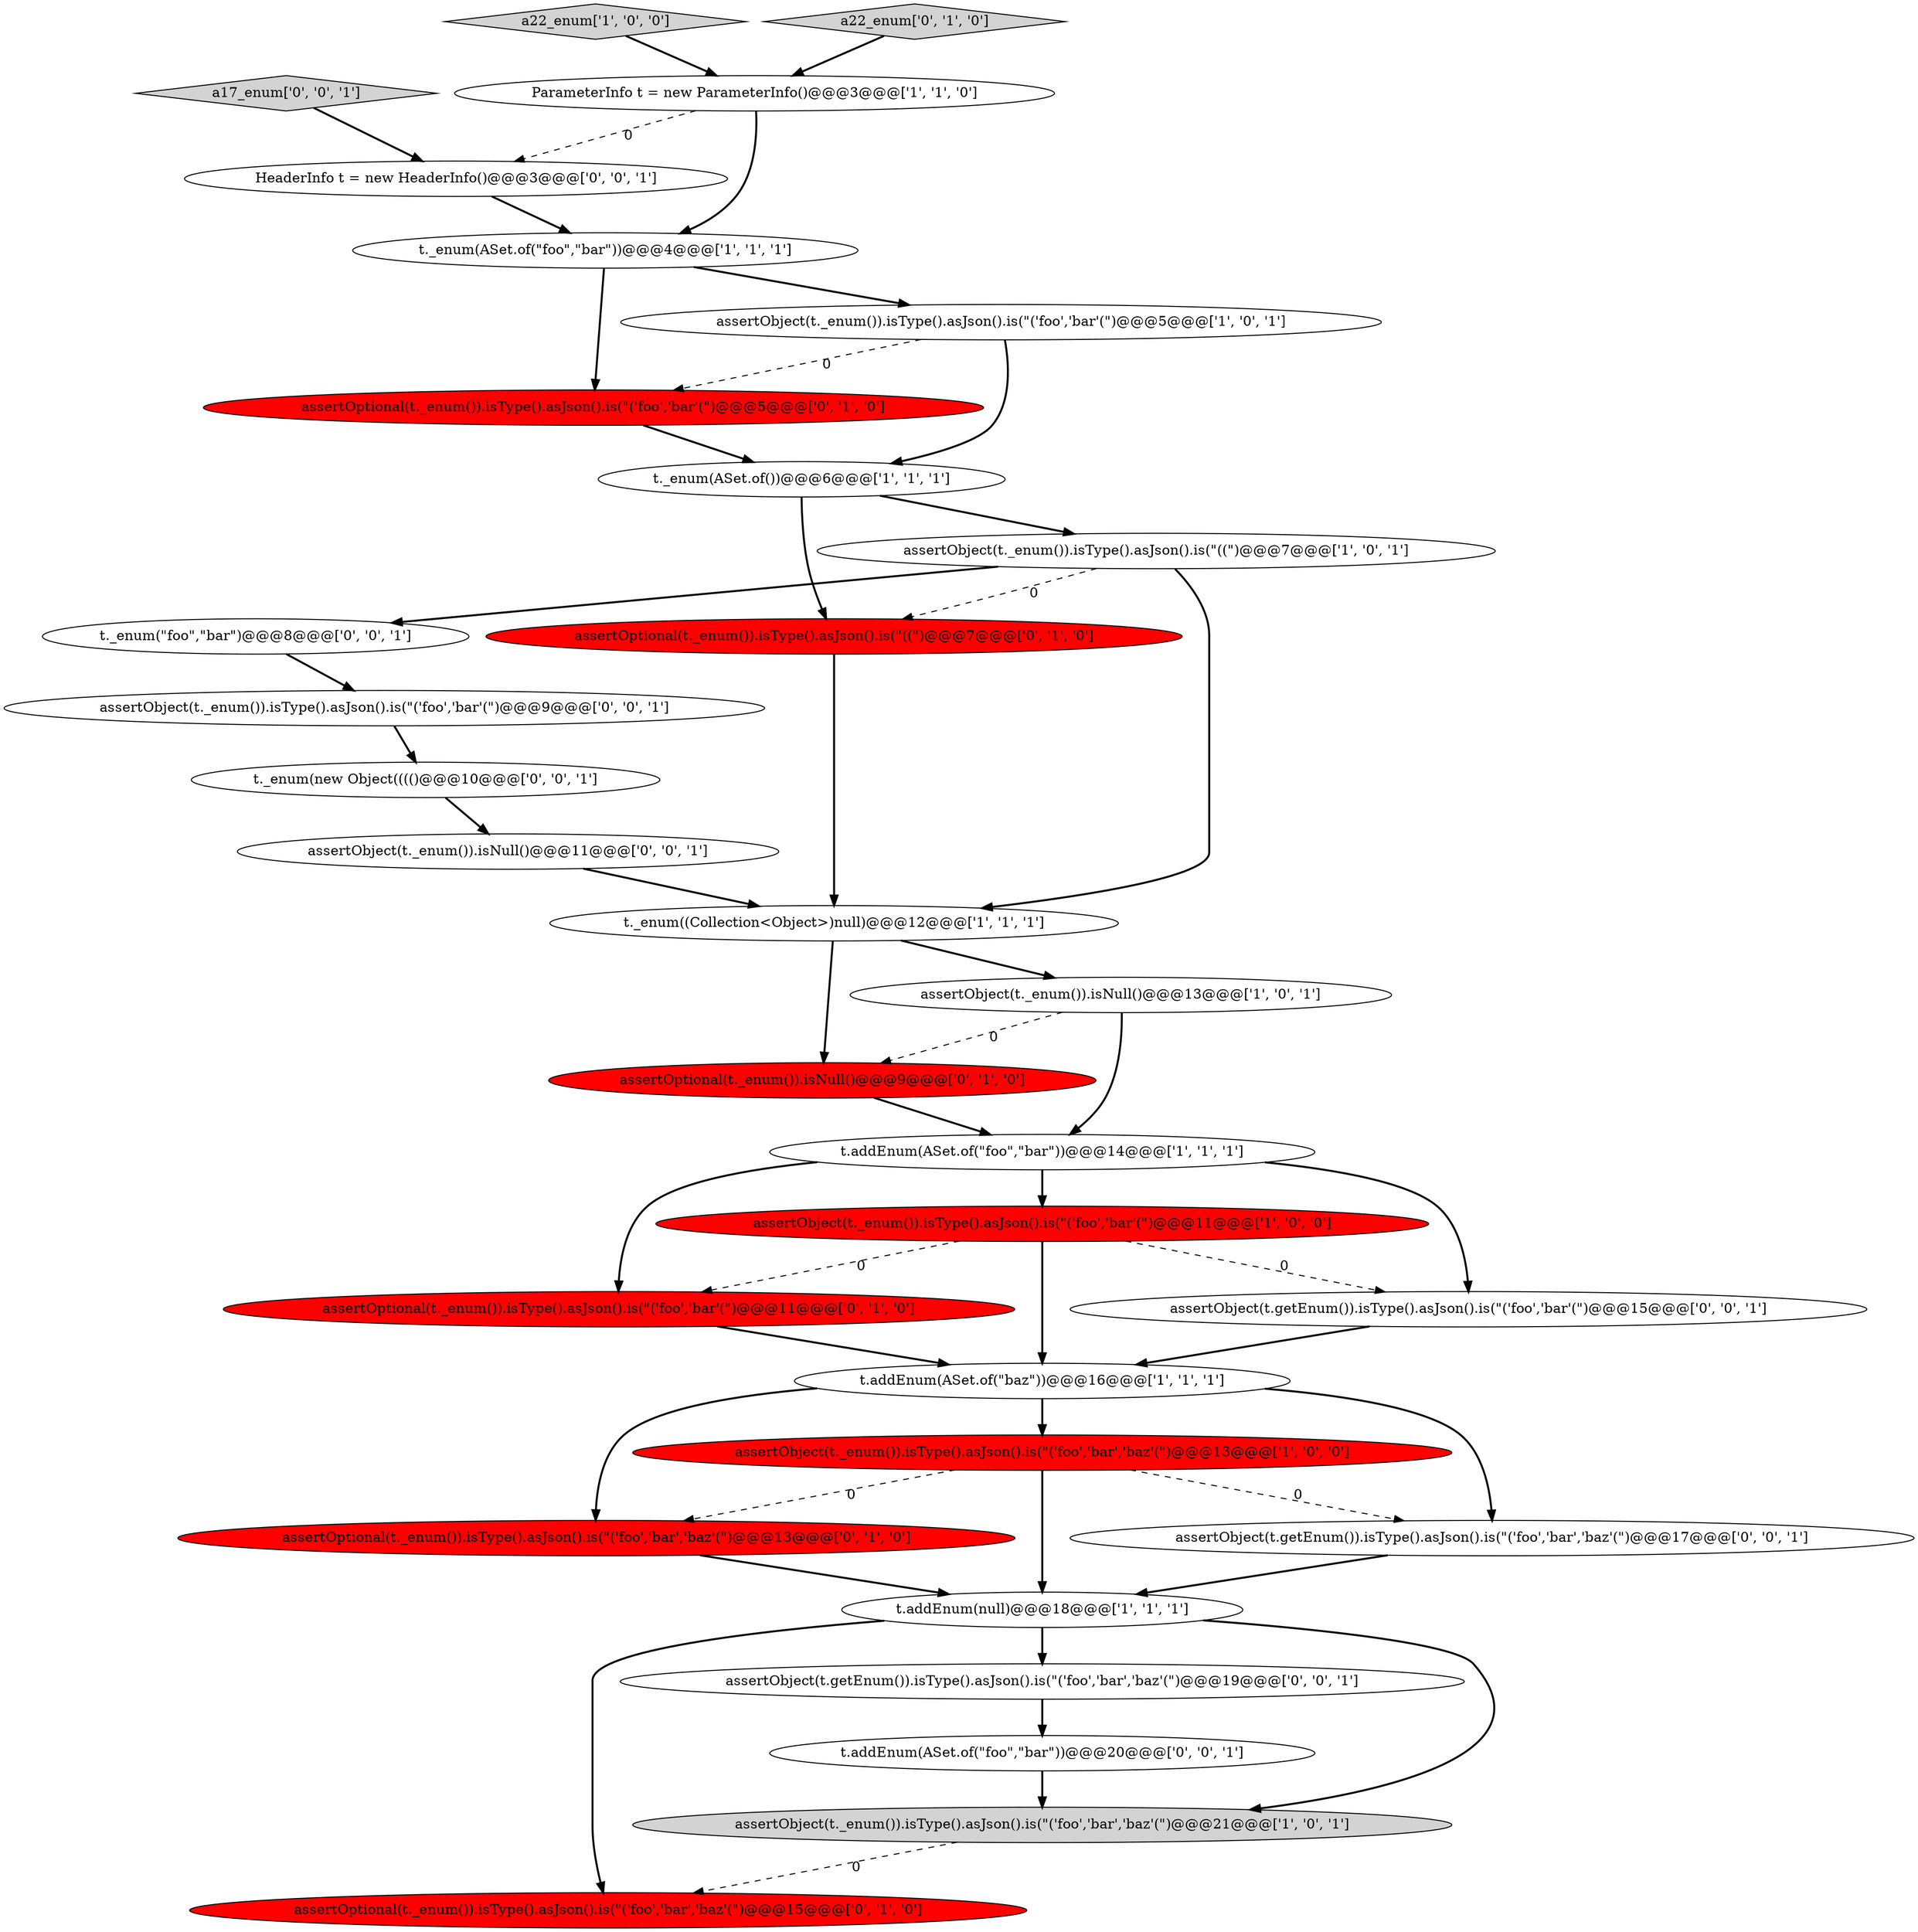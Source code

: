 digraph {
17 [style = filled, label = "assertOptional(t._enum()).isType().asJson().is(\"('foo','bar'(\")@@@5@@@['0', '1', '0']", fillcolor = red, shape = ellipse image = "AAA1AAABBB2BBB"];
26 [style = filled, label = "assertObject(t._enum()).isNull()@@@11@@@['0', '0', '1']", fillcolor = white, shape = ellipse image = "AAA0AAABBB3BBB"];
6 [style = filled, label = "assertObject(t._enum()).isType().asJson().is(\"('foo','bar'(\")@@@5@@@['1', '0', '1']", fillcolor = white, shape = ellipse image = "AAA0AAABBB1BBB"];
14 [style = filled, label = "assertOptional(t._enum()).isType().asJson().is(\"('foo','bar','baz'(\")@@@13@@@['0', '1', '0']", fillcolor = red, shape = ellipse image = "AAA1AAABBB2BBB"];
22 [style = filled, label = "t.addEnum(ASet.of(\"foo\",\"bar\"))@@@20@@@['0', '0', '1']", fillcolor = white, shape = ellipse image = "AAA0AAABBB3BBB"];
3 [style = filled, label = "t.addEnum(ASet.of(\"foo\",\"bar\"))@@@14@@@['1', '1', '1']", fillcolor = white, shape = ellipse image = "AAA0AAABBB1BBB"];
15 [style = filled, label = "assertOptional(t._enum()).isNull()@@@9@@@['0', '1', '0']", fillcolor = red, shape = ellipse image = "AAA1AAABBB2BBB"];
1 [style = filled, label = "t._enum((Collection<Object>)null)@@@12@@@['1', '1', '1']", fillcolor = white, shape = ellipse image = "AAA0AAABBB1BBB"];
10 [style = filled, label = "ParameterInfo t = new ParameterInfo()@@@3@@@['1', '1', '0']", fillcolor = white, shape = ellipse image = "AAA0AAABBB1BBB"];
12 [style = filled, label = "assertObject(t._enum()).isType().asJson().is(\"('foo','bar'(\")@@@11@@@['1', '0', '0']", fillcolor = red, shape = ellipse image = "AAA1AAABBB1BBB"];
7 [style = filled, label = "assertObject(t._enum()).isNull()@@@13@@@['1', '0', '1']", fillcolor = white, shape = ellipse image = "AAA0AAABBB1BBB"];
20 [style = filled, label = "assertOptional(t._enum()).isType().asJson().is(\"((\")@@@7@@@['0', '1', '0']", fillcolor = red, shape = ellipse image = "AAA1AAABBB2BBB"];
30 [style = filled, label = "a17_enum['0', '0', '1']", fillcolor = lightgray, shape = diamond image = "AAA0AAABBB3BBB"];
18 [style = filled, label = "assertOptional(t._enum()).isType().asJson().is(\"('foo','bar'(\")@@@11@@@['0', '1', '0']", fillcolor = red, shape = ellipse image = "AAA1AAABBB2BBB"];
16 [style = filled, label = "assertOptional(t._enum()).isType().asJson().is(\"('foo','bar','baz'(\")@@@15@@@['0', '1', '0']", fillcolor = red, shape = ellipse image = "AAA1AAABBB2BBB"];
11 [style = filled, label = "t.addEnum(ASet.of(\"baz\"))@@@16@@@['1', '1', '1']", fillcolor = white, shape = ellipse image = "AAA0AAABBB1BBB"];
21 [style = filled, label = "t._enum(new Object(((()@@@10@@@['0', '0', '1']", fillcolor = white, shape = ellipse image = "AAA0AAABBB3BBB"];
28 [style = filled, label = "HeaderInfo t = new HeaderInfo()@@@3@@@['0', '0', '1']", fillcolor = white, shape = ellipse image = "AAA0AAABBB3BBB"];
9 [style = filled, label = "assertObject(t._enum()).isType().asJson().is(\"('foo','bar','baz'(\")@@@21@@@['1', '0', '1']", fillcolor = lightgray, shape = ellipse image = "AAA0AAABBB1BBB"];
8 [style = filled, label = "t.addEnum(null)@@@18@@@['1', '1', '1']", fillcolor = white, shape = ellipse image = "AAA0AAABBB1BBB"];
27 [style = filled, label = "assertObject(t._enum()).isType().asJson().is(\"('foo','bar'(\")@@@9@@@['0', '0', '1']", fillcolor = white, shape = ellipse image = "AAA0AAABBB3BBB"];
24 [style = filled, label = "assertObject(t.getEnum()).isType().asJson().is(\"('foo','bar','baz'(\")@@@17@@@['0', '0', '1']", fillcolor = white, shape = ellipse image = "AAA0AAABBB3BBB"];
13 [style = filled, label = "t._enum(ASet.of(\"foo\",\"bar\"))@@@4@@@['1', '1', '1']", fillcolor = white, shape = ellipse image = "AAA0AAABBB1BBB"];
23 [style = filled, label = "assertObject(t.getEnum()).isType().asJson().is(\"('foo','bar'(\")@@@15@@@['0', '0', '1']", fillcolor = white, shape = ellipse image = "AAA0AAABBB3BBB"];
2 [style = filled, label = "assertObject(t._enum()).isType().asJson().is(\"((\")@@@7@@@['1', '0', '1']", fillcolor = white, shape = ellipse image = "AAA0AAABBB1BBB"];
29 [style = filled, label = "t._enum(\"foo\",\"bar\")@@@8@@@['0', '0', '1']", fillcolor = white, shape = ellipse image = "AAA0AAABBB3BBB"];
25 [style = filled, label = "assertObject(t.getEnum()).isType().asJson().is(\"('foo','bar','baz'(\")@@@19@@@['0', '0', '1']", fillcolor = white, shape = ellipse image = "AAA0AAABBB3BBB"];
4 [style = filled, label = "t._enum(ASet.of())@@@6@@@['1', '1', '1']", fillcolor = white, shape = ellipse image = "AAA0AAABBB1BBB"];
5 [style = filled, label = "a22_enum['1', '0', '0']", fillcolor = lightgray, shape = diamond image = "AAA0AAABBB1BBB"];
19 [style = filled, label = "a22_enum['0', '1', '0']", fillcolor = lightgray, shape = diamond image = "AAA0AAABBB2BBB"];
0 [style = filled, label = "assertObject(t._enum()).isType().asJson().is(\"('foo','bar','baz'(\")@@@13@@@['1', '0', '0']", fillcolor = red, shape = ellipse image = "AAA1AAABBB1BBB"];
5->10 [style = bold, label=""];
8->16 [style = bold, label=""];
9->16 [style = dashed, label="0"];
2->20 [style = dashed, label="0"];
12->23 [style = dashed, label="0"];
25->22 [style = bold, label=""];
11->14 [style = bold, label=""];
2->1 [style = bold, label=""];
1->15 [style = bold, label=""];
26->1 [style = bold, label=""];
18->11 [style = bold, label=""];
22->9 [style = bold, label=""];
12->11 [style = bold, label=""];
10->28 [style = dashed, label="0"];
19->10 [style = bold, label=""];
28->13 [style = bold, label=""];
6->17 [style = dashed, label="0"];
4->2 [style = bold, label=""];
3->12 [style = bold, label=""];
20->1 [style = bold, label=""];
15->3 [style = bold, label=""];
11->24 [style = bold, label=""];
1->7 [style = bold, label=""];
7->3 [style = bold, label=""];
3->18 [style = bold, label=""];
0->14 [style = dashed, label="0"];
6->4 [style = bold, label=""];
13->17 [style = bold, label=""];
29->27 [style = bold, label=""];
21->26 [style = bold, label=""];
11->0 [style = bold, label=""];
3->23 [style = bold, label=""];
30->28 [style = bold, label=""];
10->13 [style = bold, label=""];
4->20 [style = bold, label=""];
0->8 [style = bold, label=""];
8->9 [style = bold, label=""];
7->15 [style = dashed, label="0"];
0->24 [style = dashed, label="0"];
12->18 [style = dashed, label="0"];
14->8 [style = bold, label=""];
13->6 [style = bold, label=""];
23->11 [style = bold, label=""];
24->8 [style = bold, label=""];
2->29 [style = bold, label=""];
27->21 [style = bold, label=""];
8->25 [style = bold, label=""];
17->4 [style = bold, label=""];
}
